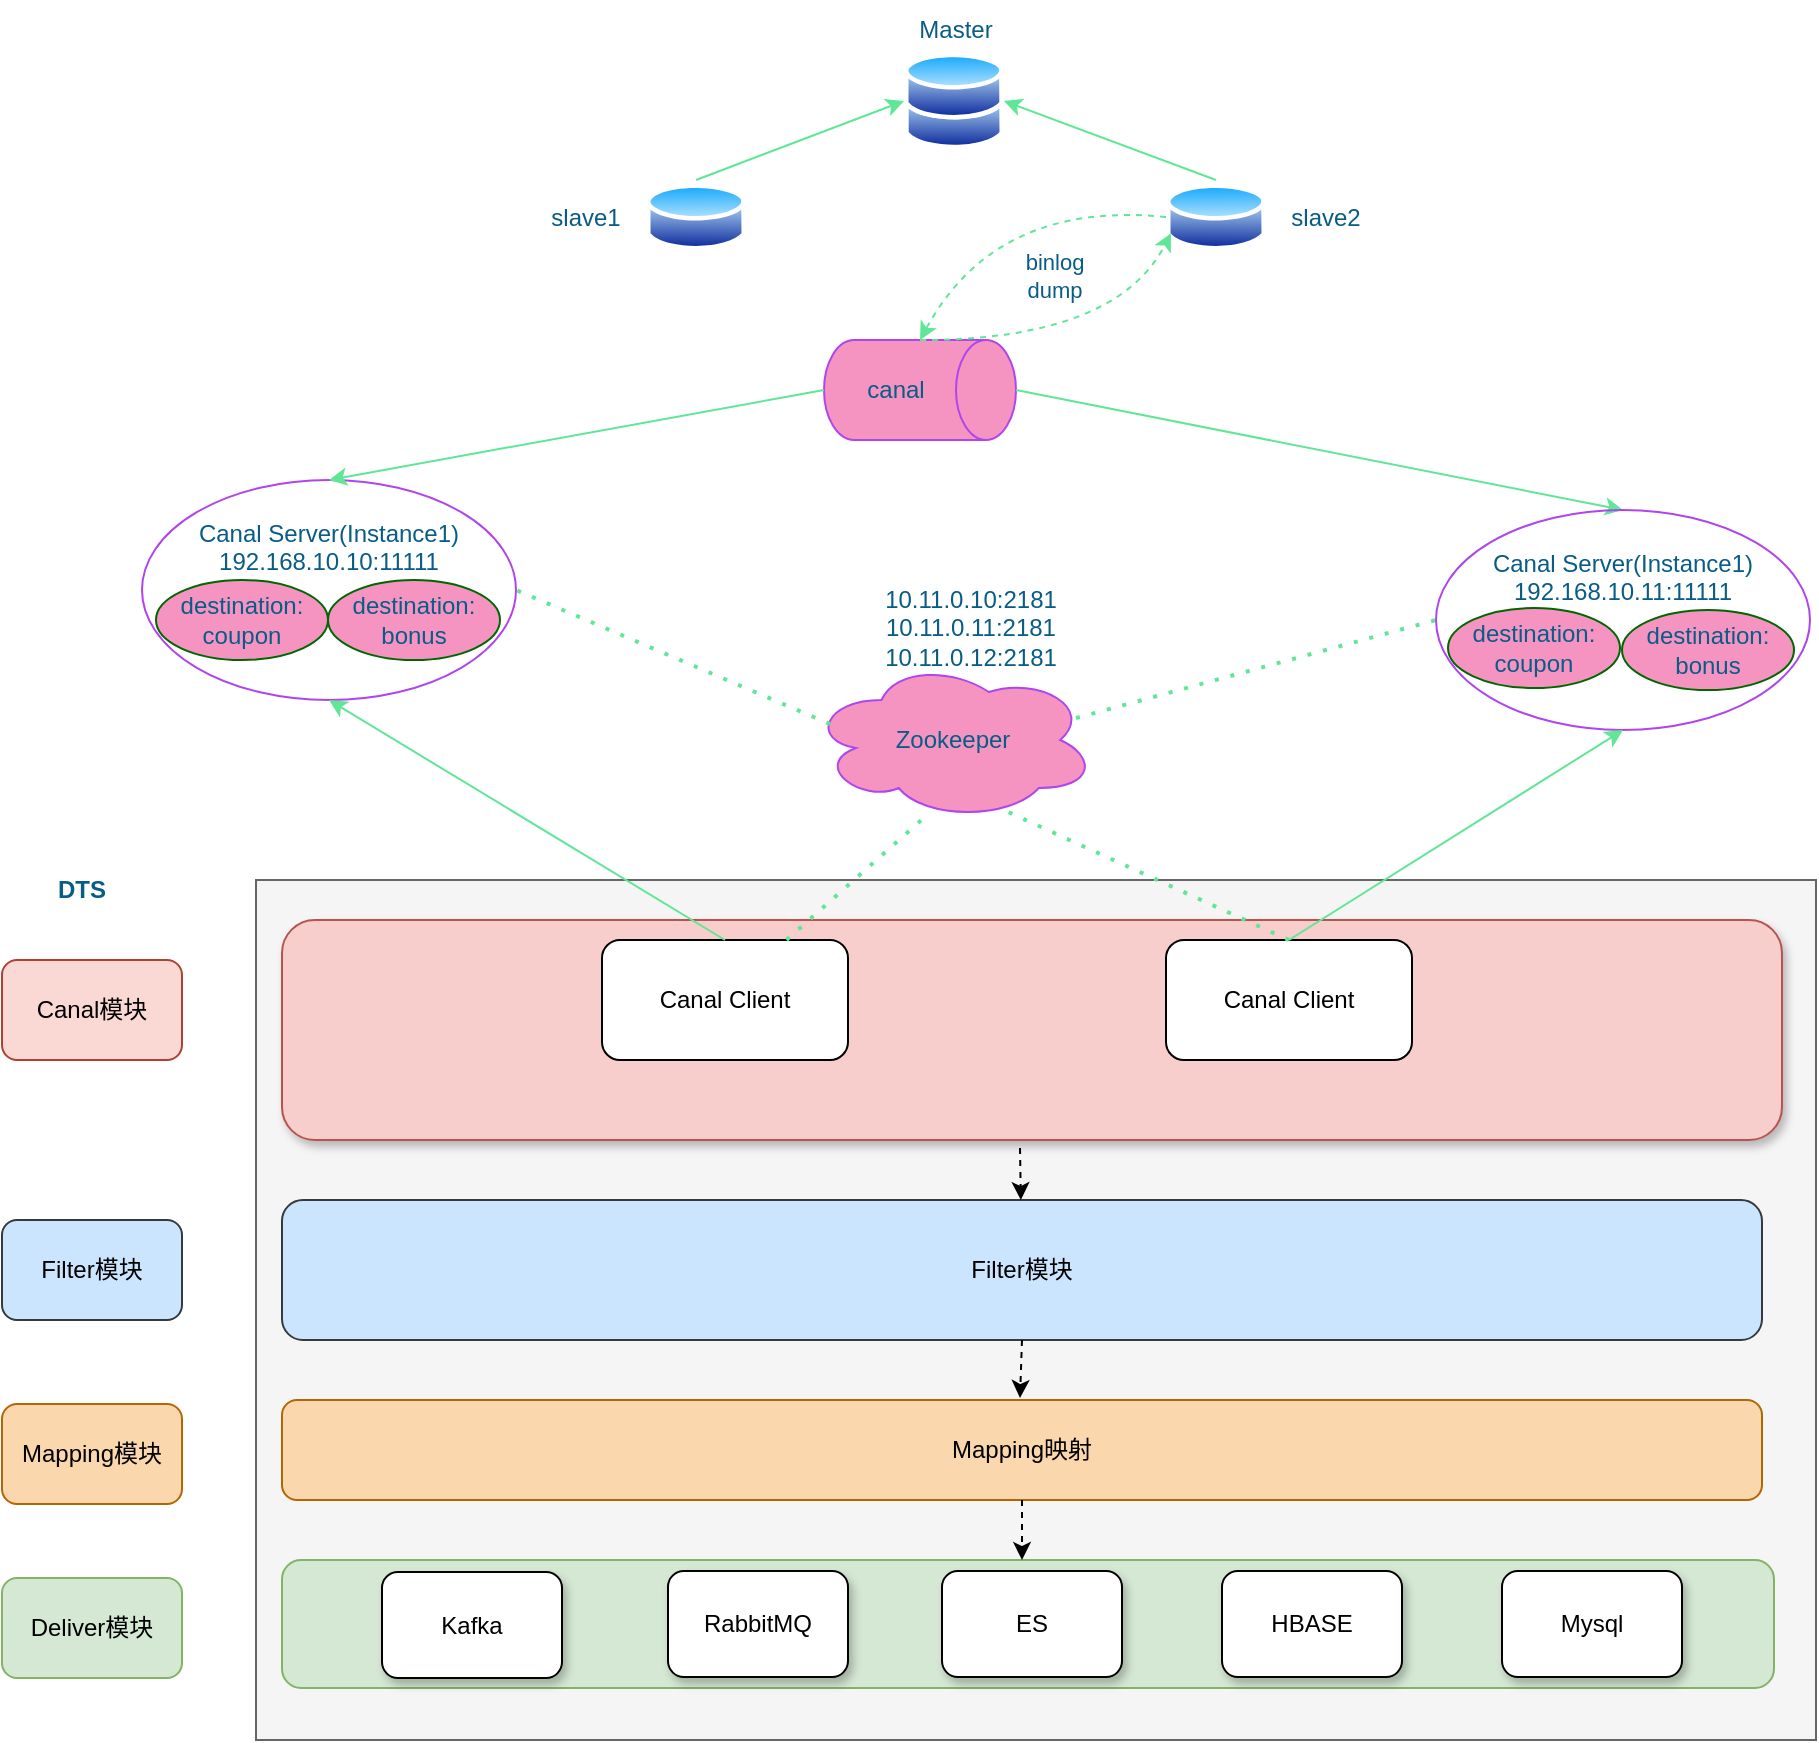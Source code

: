 <mxfile version="16.1.2" type="device"><diagram id="6AqWUNBBsGb-Sg-cS2DK" name="第 1 页"><mxGraphModel dx="892" dy="651" grid="1" gridSize="10" guides="1" tooltips="1" connect="1" arrows="1" fold="1" page="1" pageScale="1" pageWidth="1169" pageHeight="1654" math="0" shadow="0"><root><mxCell id="0"/><mxCell id="1" parent="0"/><mxCell id="hNOCpuA7i5uqhAmleLsw-2" value="Master" style="text;html=1;strokeColor=none;fillColor=none;align=center;verticalAlign=middle;whiteSpace=wrap;rounded=0;fontColor=#095C86;" vertex="1" parent="1"><mxGeometry x="467" y="10" width="60" height="30" as="geometry"/></mxCell><mxCell id="hNOCpuA7i5uqhAmleLsw-3" value="" style="aspect=fixed;perimeter=ellipsePerimeter;html=1;align=center;shadow=0;dashed=0;spacingTop=3;image;image=img/lib/active_directory/databases.svg;fillColor=#F694C1;strokeColor=#AF45ED;fontColor=#095C86;" vertex="1" parent="1"><mxGeometry x="471" y="36" width="50" height="49" as="geometry"/></mxCell><mxCell id="hNOCpuA7i5uqhAmleLsw-4" value="" style="aspect=fixed;perimeter=ellipsePerimeter;html=1;align=center;shadow=0;dashed=0;spacingTop=3;image;image=img/lib/active_directory/database.svg;fillColor=#F694C1;strokeColor=#AF45ED;fontColor=#095C86;" vertex="1" parent="1"><mxGeometry x="342" y="100" width="50" height="37" as="geometry"/></mxCell><mxCell id="hNOCpuA7i5uqhAmleLsw-5" value="" style="aspect=fixed;perimeter=ellipsePerimeter;html=1;align=center;shadow=0;dashed=0;spacingTop=3;image;image=img/lib/active_directory/database.svg;fillColor=#F694C1;strokeColor=#AF45ED;fontColor=#095C86;" vertex="1" parent="1"><mxGeometry x="602" y="100" width="50" height="37" as="geometry"/></mxCell><mxCell id="hNOCpuA7i5uqhAmleLsw-6" value="slave1" style="text;html=1;strokeColor=none;fillColor=none;align=center;verticalAlign=middle;whiteSpace=wrap;rounded=0;fontColor=#095C86;" vertex="1" parent="1"><mxGeometry x="282" y="103.5" width="60" height="30" as="geometry"/></mxCell><mxCell id="hNOCpuA7i5uqhAmleLsw-7" value="slave2" style="text;html=1;strokeColor=none;fillColor=none;align=center;verticalAlign=middle;whiteSpace=wrap;rounded=0;fontColor=#095C86;" vertex="1" parent="1"><mxGeometry x="652" y="103.5" width="60" height="30" as="geometry"/></mxCell><mxCell id="hNOCpuA7i5uqhAmleLsw-8" value="" style="endArrow=classic;html=1;rounded=0;entryX=0;entryY=0.5;entryDx=0;entryDy=0;exitX=0.5;exitY=0;exitDx=0;exitDy=0;strokeColor=#60E696;fontColor=#095C86;" edge="1" parent="1" source="hNOCpuA7i5uqhAmleLsw-4" target="hNOCpuA7i5uqhAmleLsw-3"><mxGeometry width="50" height="50" relative="1" as="geometry"><mxPoint x="497" y="340" as="sourcePoint"/><mxPoint x="547" y="290" as="targetPoint"/></mxGeometry></mxCell><mxCell id="hNOCpuA7i5uqhAmleLsw-9" value="" style="endArrow=classic;html=1;rounded=0;entryX=1;entryY=0.5;entryDx=0;entryDy=0;exitX=0.5;exitY=0;exitDx=0;exitDy=0;strokeColor=#60E696;fontColor=#095C86;" edge="1" parent="1" source="hNOCpuA7i5uqhAmleLsw-5" target="hNOCpuA7i5uqhAmleLsw-3"><mxGeometry width="50" height="50" relative="1" as="geometry"><mxPoint x="377" y="110" as="sourcePoint"/><mxPoint x="481" y="70.5" as="targetPoint"/></mxGeometry></mxCell><mxCell id="hNOCpuA7i5uqhAmleLsw-11" value="canal" style="shape=cylinder3;whiteSpace=wrap;html=1;boundedLbl=1;backgroundOutline=1;size=15;direction=south;fillColor=#F694C1;strokeColor=#AF45ED;fontColor=#095C86;" vertex="1" parent="1"><mxGeometry x="431" y="180" width="96" height="50" as="geometry"/></mxCell><mxCell id="hNOCpuA7i5uqhAmleLsw-12" value="" style="curved=1;endArrow=classic;html=1;rounded=0;exitX=0;exitY=0.5;exitDx=0;exitDy=0;dashed=1;entryX=0;entryY=0.5;entryDx=0;entryDy=0;entryPerimeter=0;strokeColor=#60E696;fontColor=#095C86;" edge="1" parent="1" source="hNOCpuA7i5uqhAmleLsw-5" target="hNOCpuA7i5uqhAmleLsw-11"><mxGeometry width="50" height="50" relative="1" as="geometry"><mxPoint x="497" y="340" as="sourcePoint"/><mxPoint x="577" y="210" as="targetPoint"/><Array as="points"><mxPoint x="517" y="110"/></Array></mxGeometry></mxCell><mxCell id="hNOCpuA7i5uqhAmleLsw-13" value="binlog&lt;br&gt;dump" style="edgeLabel;html=1;align=center;verticalAlign=middle;resizable=0;points=[];fontColor=#095C86;" vertex="1" connectable="0" parent="hNOCpuA7i5uqhAmleLsw-12"><mxGeometry x="-0.309" y="-19" relative="1" as="geometry"><mxPoint x="-1" y="54" as="offset"/></mxGeometry></mxCell><mxCell id="hNOCpuA7i5uqhAmleLsw-14" value="Zookeeper" style="ellipse;shape=cloud;whiteSpace=wrap;html=1;align=center;fillColor=#F694C1;strokeColor=#AF45ED;fontColor=#095C86;" vertex="1" parent="1"><mxGeometry x="424" y="340" width="143" height="80" as="geometry"/></mxCell><mxCell id="hNOCpuA7i5uqhAmleLsw-15" value="Canal Server(Instance1)&lt;br&gt;192.168.10.10:11111&lt;br&gt;&lt;br&gt;&lt;br&gt;&lt;br&gt;" style="ellipse;whiteSpace=wrap;html=1;fillColor=none;strokeColor=#AF45ED;fontColor=#095C86;movable=1;resizable=1;rotatable=1;deletable=1;editable=1;connectable=1;" vertex="1" parent="1"><mxGeometry x="90" y="250" width="187" height="110" as="geometry"/></mxCell><mxCell id="hNOCpuA7i5uqhAmleLsw-18" value="" style="endArrow=classic;html=1;rounded=0;entryX=0.5;entryY=0;entryDx=0;entryDy=0;exitX=0.5;exitY=1;exitDx=0;exitDy=0;exitPerimeter=0;strokeColor=#60E696;fontColor=#095C86;" edge="1" parent="1" source="hNOCpuA7i5uqhAmleLsw-11" target="hNOCpuA7i5uqhAmleLsw-15"><mxGeometry width="50" height="50" relative="1" as="geometry"><mxPoint x="497" y="340" as="sourcePoint"/><mxPoint x="547" y="290" as="targetPoint"/></mxGeometry></mxCell><mxCell id="hNOCpuA7i5uqhAmleLsw-19" value="" style="endArrow=classic;html=1;rounded=0;entryX=0.5;entryY=0;entryDx=0;entryDy=0;exitX=0.5;exitY=0;exitDx=0;exitDy=0;exitPerimeter=0;strokeColor=#60E696;fontColor=#095C86;" edge="1" parent="1" source="hNOCpuA7i5uqhAmleLsw-11" target="hNOCpuA7i5uqhAmleLsw-30"><mxGeometry width="50" height="50" relative="1" as="geometry"><mxPoint x="441" y="215" as="sourcePoint"/><mxPoint x="827" y="270" as="targetPoint"/></mxGeometry></mxCell><mxCell id="hNOCpuA7i5uqhAmleLsw-20" value="" style="curved=1;endArrow=classic;html=1;rounded=0;exitX=0;exitY=0.5;exitDx=0;exitDy=0;exitPerimeter=0;entryX=0;entryY=0.75;entryDx=0;entryDy=0;dashed=1;strokeColor=#60E696;fontColor=#095C86;" edge="1" parent="1" source="hNOCpuA7i5uqhAmleLsw-11" target="hNOCpuA7i5uqhAmleLsw-5"><mxGeometry width="50" height="50" relative="1" as="geometry"><mxPoint x="497" y="340" as="sourcePoint"/><mxPoint x="547" y="290" as="targetPoint"/><Array as="points"><mxPoint x="577" y="180"/></Array></mxGeometry></mxCell><mxCell id="hNOCpuA7i5uqhAmleLsw-21" value="" style="endArrow=none;dashed=1;html=1;dashPattern=1 3;strokeWidth=2;rounded=0;exitX=0.07;exitY=0.4;exitDx=0;exitDy=0;exitPerimeter=0;entryX=1;entryY=0.5;entryDx=0;entryDy=0;strokeColor=#60E696;fontColor=#095C86;" edge="1" parent="1" source="hNOCpuA7i5uqhAmleLsw-14" target="hNOCpuA7i5uqhAmleLsw-15"><mxGeometry width="50" height="50" relative="1" as="geometry"><mxPoint x="497" y="340" as="sourcePoint"/><mxPoint x="547" y="290" as="targetPoint"/></mxGeometry></mxCell><mxCell id="hNOCpuA7i5uqhAmleLsw-22" value="" style="endArrow=none;dashed=1;html=1;dashPattern=1 3;strokeWidth=2;rounded=0;exitX=0.93;exitY=0.363;exitDx=0;exitDy=0;exitPerimeter=0;entryX=0;entryY=0.5;entryDx=0;entryDy=0;strokeColor=#60E696;fontColor=#095C86;" edge="1" parent="1" source="hNOCpuA7i5uqhAmleLsw-14" target="hNOCpuA7i5uqhAmleLsw-30"><mxGeometry width="50" height="50" relative="1" as="geometry"><mxPoint x="171" y="417" as="sourcePoint"/><mxPoint x="737" y="315" as="targetPoint"/></mxGeometry></mxCell><mxCell id="hNOCpuA7i5uqhAmleLsw-23" value="" style="rounded=0;whiteSpace=wrap;html=1;fillColor=#f5f5f5;strokeColor=#666666;shadow=0;sketch=0;glass=0;fontColor=#333333;" vertex="1" parent="1"><mxGeometry x="147" y="450" width="780" height="430" as="geometry"/></mxCell><mxCell id="hNOCpuA7i5uqhAmleLsw-27" value="destination:&lt;br&gt;coupon" style="ellipse;whiteSpace=wrap;html=1;rounded=0;shadow=0;glass=0;sketch=0;fontColor=#095C86;strokeColor=#006600;fillColor=#F694C1;" vertex="1" parent="1"><mxGeometry x="97" y="300" width="86" height="40" as="geometry"/></mxCell><mxCell id="hNOCpuA7i5uqhAmleLsw-28" value="destination:&lt;br&gt;bonus" style="ellipse;whiteSpace=wrap;html=1;rounded=0;shadow=0;glass=0;sketch=0;fontColor=#095C86;strokeColor=#006600;fillColor=#F694C1;" vertex="1" parent="1"><mxGeometry x="183" y="300" width="86" height="40" as="geometry"/></mxCell><mxCell id="hNOCpuA7i5uqhAmleLsw-30" value="Canal Server(Instance1)&lt;br&gt;192.168.10.11:11111&lt;br&gt;&lt;br&gt;&lt;br&gt;&lt;br&gt;" style="ellipse;whiteSpace=wrap;html=1;fillColor=none;strokeColor=#AF45ED;fontColor=#095C86;movable=1;resizable=1;rotatable=1;deletable=1;editable=1;connectable=1;" vertex="1" parent="1"><mxGeometry x="737" y="265" width="187" height="110" as="geometry"/></mxCell><mxCell id="hNOCpuA7i5uqhAmleLsw-31" value="destination:&lt;br&gt;coupon" style="ellipse;whiteSpace=wrap;html=1;rounded=0;shadow=0;glass=0;sketch=0;fontColor=#095C86;strokeColor=#006600;fillColor=#F694C1;" vertex="1" parent="1"><mxGeometry x="743" y="314" width="86" height="40" as="geometry"/></mxCell><mxCell id="hNOCpuA7i5uqhAmleLsw-32" value="destination:&lt;br&gt;bonus" style="ellipse;whiteSpace=wrap;html=1;rounded=0;shadow=0;glass=0;sketch=0;fontColor=#095C86;strokeColor=#006600;fillColor=#F694C1;" vertex="1" parent="1"><mxGeometry x="830" y="315" width="86" height="40" as="geometry"/></mxCell><mxCell id="hNOCpuA7i5uqhAmleLsw-33" value="Canal模块" style="rounded=1;whiteSpace=wrap;html=1;shadow=0;glass=0;sketch=0;strokeColor=#ae4132;fillColor=#fad9d5;" vertex="1" parent="1"><mxGeometry x="20" y="490" width="90" height="50" as="geometry"/></mxCell><mxCell id="hNOCpuA7i5uqhAmleLsw-34" value="Mapping模块" style="rounded=1;whiteSpace=wrap;html=1;shadow=0;glass=0;sketch=0;strokeColor=#b46504;fillColor=#fad7ac;" vertex="1" parent="1"><mxGeometry x="20" y="712" width="90" height="50" as="geometry"/></mxCell><mxCell id="hNOCpuA7i5uqhAmleLsw-35" value="Filter模块" style="rounded=1;whiteSpace=wrap;html=1;shadow=0;glass=0;sketch=0;strokeColor=#36393d;fillColor=#cce5ff;" vertex="1" parent="1"><mxGeometry x="20" y="620" width="90" height="50" as="geometry"/></mxCell><mxCell id="hNOCpuA7i5uqhAmleLsw-36" value="Deliver模块" style="rounded=1;whiteSpace=wrap;html=1;shadow=0;glass=0;sketch=0;strokeColor=#82b366;fillColor=#d5e8d4;" vertex="1" parent="1"><mxGeometry x="20" y="799" width="90" height="50" as="geometry"/></mxCell><mxCell id="hNOCpuA7i5uqhAmleLsw-37" value="10.11.0.10:2181&lt;br&gt;10.11.0.11:2181&lt;br&gt;10.11.0.12:2181" style="text;html=1;strokeColor=none;fillColor=none;align=center;verticalAlign=middle;whiteSpace=wrap;rounded=0;shadow=0;glass=0;sketch=0;fontColor=#095C86;" vertex="1" parent="1"><mxGeometry x="449" y="302" width="111" height="43" as="geometry"/></mxCell><mxCell id="hNOCpuA7i5uqhAmleLsw-40" value="" style="rounded=1;whiteSpace=wrap;html=1;shadow=1;glass=0;sketch=0;strokeColor=#b85450;fillColor=#f8cecc;" vertex="1" parent="1"><mxGeometry x="160" y="470" width="750" height="110" as="geometry"/></mxCell><mxCell id="hNOCpuA7i5uqhAmleLsw-38" value="Canal Client" style="rounded=1;whiteSpace=wrap;html=1;shadow=0;glass=0;sketch=0;" vertex="1" parent="1"><mxGeometry x="320" y="480" width="123" height="60" as="geometry"/></mxCell><mxCell id="hNOCpuA7i5uqhAmleLsw-39" value="Canal Client" style="rounded=1;whiteSpace=wrap;html=1;shadow=0;glass=0;sketch=0;" vertex="1" parent="1"><mxGeometry x="602" y="480" width="123" height="60" as="geometry"/></mxCell><mxCell id="hNOCpuA7i5uqhAmleLsw-41" value="" style="endArrow=classic;html=1;rounded=1;sketch=0;fontColor=#095C86;strokeColor=#60E696;fillColor=#F694C1;curved=0;exitX=0.5;exitY=0;exitDx=0;exitDy=0;entryX=0.5;entryY=1;entryDx=0;entryDy=0;" edge="1" parent="1" source="hNOCpuA7i5uqhAmleLsw-38" target="hNOCpuA7i5uqhAmleLsw-15"><mxGeometry width="50" height="50" relative="1" as="geometry"><mxPoint x="510" y="570" as="sourcePoint"/><mxPoint x="560" y="520" as="targetPoint"/></mxGeometry></mxCell><mxCell id="hNOCpuA7i5uqhAmleLsw-42" value="" style="endArrow=classic;html=1;rounded=1;sketch=0;fontColor=#095C86;strokeColor=#60E696;fillColor=#F694C1;curved=0;exitX=0.5;exitY=0;exitDx=0;exitDy=0;entryX=0.5;entryY=1;entryDx=0;entryDy=0;" edge="1" parent="1" source="hNOCpuA7i5uqhAmleLsw-39" target="hNOCpuA7i5uqhAmleLsw-30"><mxGeometry width="50" height="50" relative="1" as="geometry"><mxPoint x="550" y="496" as="sourcePoint"/><mxPoint x="606.08" y="420" as="targetPoint"/></mxGeometry></mxCell><mxCell id="hNOCpuA7i5uqhAmleLsw-43" value="" style="endArrow=none;dashed=1;html=1;dashPattern=1 3;strokeWidth=2;rounded=0;exitX=0.5;exitY=0;exitDx=0;exitDy=0;entryX=0.678;entryY=0.938;entryDx=0;entryDy=0;strokeColor=#60E696;fontColor=#095C86;entryPerimeter=0;" edge="1" parent="1" source="hNOCpuA7i5uqhAmleLsw-39" target="hNOCpuA7i5uqhAmleLsw-14"><mxGeometry width="50" height="50" relative="1" as="geometry"><mxPoint x="588.01" y="480" as="sourcePoint"/><mxPoint x="431" y="413" as="targetPoint"/></mxGeometry></mxCell><mxCell id="hNOCpuA7i5uqhAmleLsw-44" value="" style="endArrow=none;dashed=1;html=1;dashPattern=1 3;strokeWidth=2;rounded=0;exitX=0.75;exitY=0;exitDx=0;exitDy=0;entryX=0.413;entryY=0.963;entryDx=0;entryDy=0;strokeColor=#60E696;fontColor=#095C86;entryPerimeter=0;" edge="1" parent="1" source="hNOCpuA7i5uqhAmleLsw-38" target="hNOCpuA7i5uqhAmleLsw-14"><mxGeometry width="50" height="50" relative="1" as="geometry"><mxPoint x="673.5" y="490" as="sourcePoint"/><mxPoint x="539.963" y="420" as="targetPoint"/></mxGeometry></mxCell><mxCell id="hNOCpuA7i5uqhAmleLsw-45" value="DTS" style="text;html=1;strokeColor=none;fillColor=none;align=center;verticalAlign=middle;whiteSpace=wrap;rounded=0;shadow=1;glass=0;sketch=0;fontColor=#095C86;fontStyle=1" vertex="1" parent="1"><mxGeometry x="30" y="440" width="60" height="30" as="geometry"/></mxCell><mxCell id="hNOCpuA7i5uqhAmleLsw-47" value="Mapping映射" style="rounded=1;whiteSpace=wrap;html=1;shadow=0;glass=0;sketch=0;strokeColor=#b46504;fillColor=#fad7ac;" vertex="1" parent="1"><mxGeometry x="160" y="710" width="740" height="50" as="geometry"/></mxCell><mxCell id="hNOCpuA7i5uqhAmleLsw-48" value="Filter模块" style="rounded=1;whiteSpace=wrap;html=1;shadow=0;glass=0;sketch=0;strokeColor=#36393d;fillColor=#cce5ff;" vertex="1" parent="1"><mxGeometry x="160" y="610" width="740" height="70" as="geometry"/></mxCell><mxCell id="hNOCpuA7i5uqhAmleLsw-49" value="" style="rounded=1;whiteSpace=wrap;html=1;shadow=0;glass=0;sketch=0;strokeColor=#82b366;fillColor=#d5e8d4;" vertex="1" parent="1"><mxGeometry x="160" y="790" width="746" height="64" as="geometry"/></mxCell><mxCell id="hNOCpuA7i5uqhAmleLsw-50" value="Kafka" style="rounded=1;whiteSpace=wrap;html=1;shadow=1;glass=0;sketch=0;" vertex="1" parent="1"><mxGeometry x="210" y="796" width="90" height="53" as="geometry"/></mxCell><mxCell id="hNOCpuA7i5uqhAmleLsw-51" value="RabbitMQ" style="rounded=1;whiteSpace=wrap;html=1;shadow=1;glass=0;sketch=0;" vertex="1" parent="1"><mxGeometry x="353" y="795.5" width="90" height="53" as="geometry"/></mxCell><mxCell id="hNOCpuA7i5uqhAmleLsw-52" value="ES" style="rounded=1;whiteSpace=wrap;html=1;shadow=1;glass=0;sketch=0;" vertex="1" parent="1"><mxGeometry x="490" y="795.5" width="90" height="53" as="geometry"/></mxCell><mxCell id="hNOCpuA7i5uqhAmleLsw-53" value="HBASE" style="rounded=1;whiteSpace=wrap;html=1;shadow=1;glass=0;sketch=0;" vertex="1" parent="1"><mxGeometry x="630" y="795.5" width="90" height="53" as="geometry"/></mxCell><mxCell id="hNOCpuA7i5uqhAmleLsw-54" value="Mysql" style="rounded=1;whiteSpace=wrap;html=1;shadow=1;glass=0;sketch=0;" vertex="1" parent="1"><mxGeometry x="770" y="795.5" width="90" height="53" as="geometry"/></mxCell><mxCell id="hNOCpuA7i5uqhAmleLsw-55" value="" style="endArrow=classic;html=1;rounded=1;sketch=0;fontColor=#095C86;strokeColor=#000000;fillColor=#F694C1;curved=0;exitX=0.492;exitY=1.036;exitDx=0;exitDy=0;exitPerimeter=0;dashed=1;" edge="1" parent="1" source="hNOCpuA7i5uqhAmleLsw-40" target="hNOCpuA7i5uqhAmleLsw-48"><mxGeometry width="50" height="50" relative="1" as="geometry"><mxPoint x="440" y="700" as="sourcePoint"/><mxPoint x="490" y="650" as="targetPoint"/></mxGeometry></mxCell><mxCell id="hNOCpuA7i5uqhAmleLsw-56" value="" style="endArrow=classic;html=1;rounded=1;sketch=0;fontColor=#095C86;strokeColor=#000000;fillColor=#F694C1;curved=0;exitX=0.5;exitY=1;exitDx=0;exitDy=0;dashed=1;" edge="1" parent="1"><mxGeometry width="50" height="50" relative="1" as="geometry"><mxPoint x="530" y="680" as="sourcePoint"/><mxPoint x="529" y="709" as="targetPoint"/></mxGeometry></mxCell><mxCell id="hNOCpuA7i5uqhAmleLsw-57" value="" style="endArrow=classic;html=1;rounded=1;sketch=0;fontColor=#095C86;strokeColor=#000000;fillColor=#F694C1;curved=0;exitX=0.5;exitY=1;exitDx=0;exitDy=0;dashed=1;" edge="1" parent="1" source="hNOCpuA7i5uqhAmleLsw-47"><mxGeometry width="50" height="50" relative="1" as="geometry"><mxPoint x="540" y="690" as="sourcePoint"/><mxPoint x="530" y="790" as="targetPoint"/></mxGeometry></mxCell></root></mxGraphModel></diagram></mxfile>